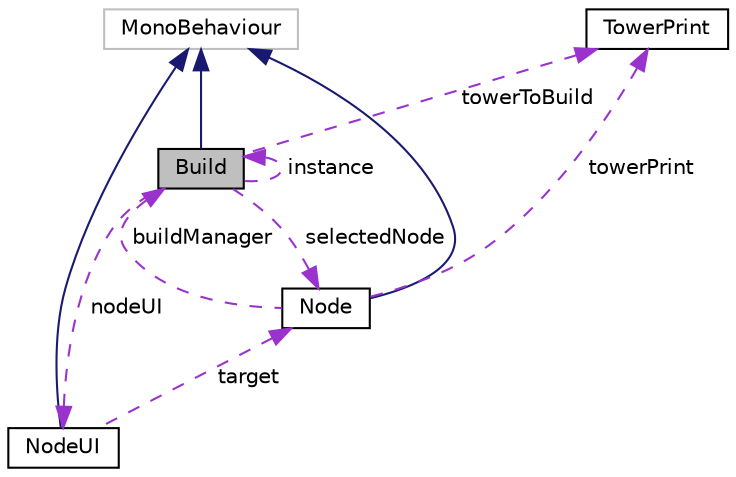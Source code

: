 digraph "Build"
{
 // LATEX_PDF_SIZE
  edge [fontname="Helvetica",fontsize="10",labelfontname="Helvetica",labelfontsize="10"];
  node [fontname="Helvetica",fontsize="10",shape=record];
  Node1 [label="Build",height=0.2,width=0.4,color="black", fillcolor="grey75", style="filled", fontcolor="black",tooltip="Класс Постройки здания"];
  Node2 -> Node1 [dir="back",color="midnightblue",fontsize="10",style="solid"];
  Node2 [label="MonoBehaviour",height=0.2,width=0.4,color="grey75", fillcolor="white", style="filled",tooltip=" "];
  Node3 -> Node1 [dir="back",color="darkorchid3",fontsize="10",style="dashed",label=" selectedNode" ];
  Node3 [label="Node",height=0.2,width=0.4,color="black", fillcolor="white", style="filled",URL="$class_node.html",tooltip="Класс Поле игры"];
  Node2 -> Node3 [dir="back",color="midnightblue",fontsize="10",style="solid"];
  Node4 -> Node3 [dir="back",color="darkorchid3",fontsize="10",style="dashed",label=" towerPrint" ];
  Node4 [label="TowerPrint",height=0.2,width=0.4,color="black", fillcolor="white", style="filled",URL="$class_tower_print.html",tooltip="Класс Чертежи башен"];
  Node1 -> Node3 [dir="back",color="darkorchid3",fontsize="10",style="dashed",label=" buildManager" ];
  Node5 -> Node1 [dir="back",color="darkorchid3",fontsize="10",style="dashed",label=" nodeUI" ];
  Node5 [label="NodeUI",height=0.2,width=0.4,color="black", fillcolor="white", style="filled",URL="$class_node_u_i.html",tooltip="Класс Панели"];
  Node2 -> Node5 [dir="back",color="midnightblue",fontsize="10",style="solid"];
  Node3 -> Node5 [dir="back",color="darkorchid3",fontsize="10",style="dashed",label=" target" ];
  Node4 -> Node1 [dir="back",color="darkorchid3",fontsize="10",style="dashed",label=" towerToBuild" ];
  Node1 -> Node1 [dir="back",color="darkorchid3",fontsize="10",style="dashed",label=" instance" ];
}
